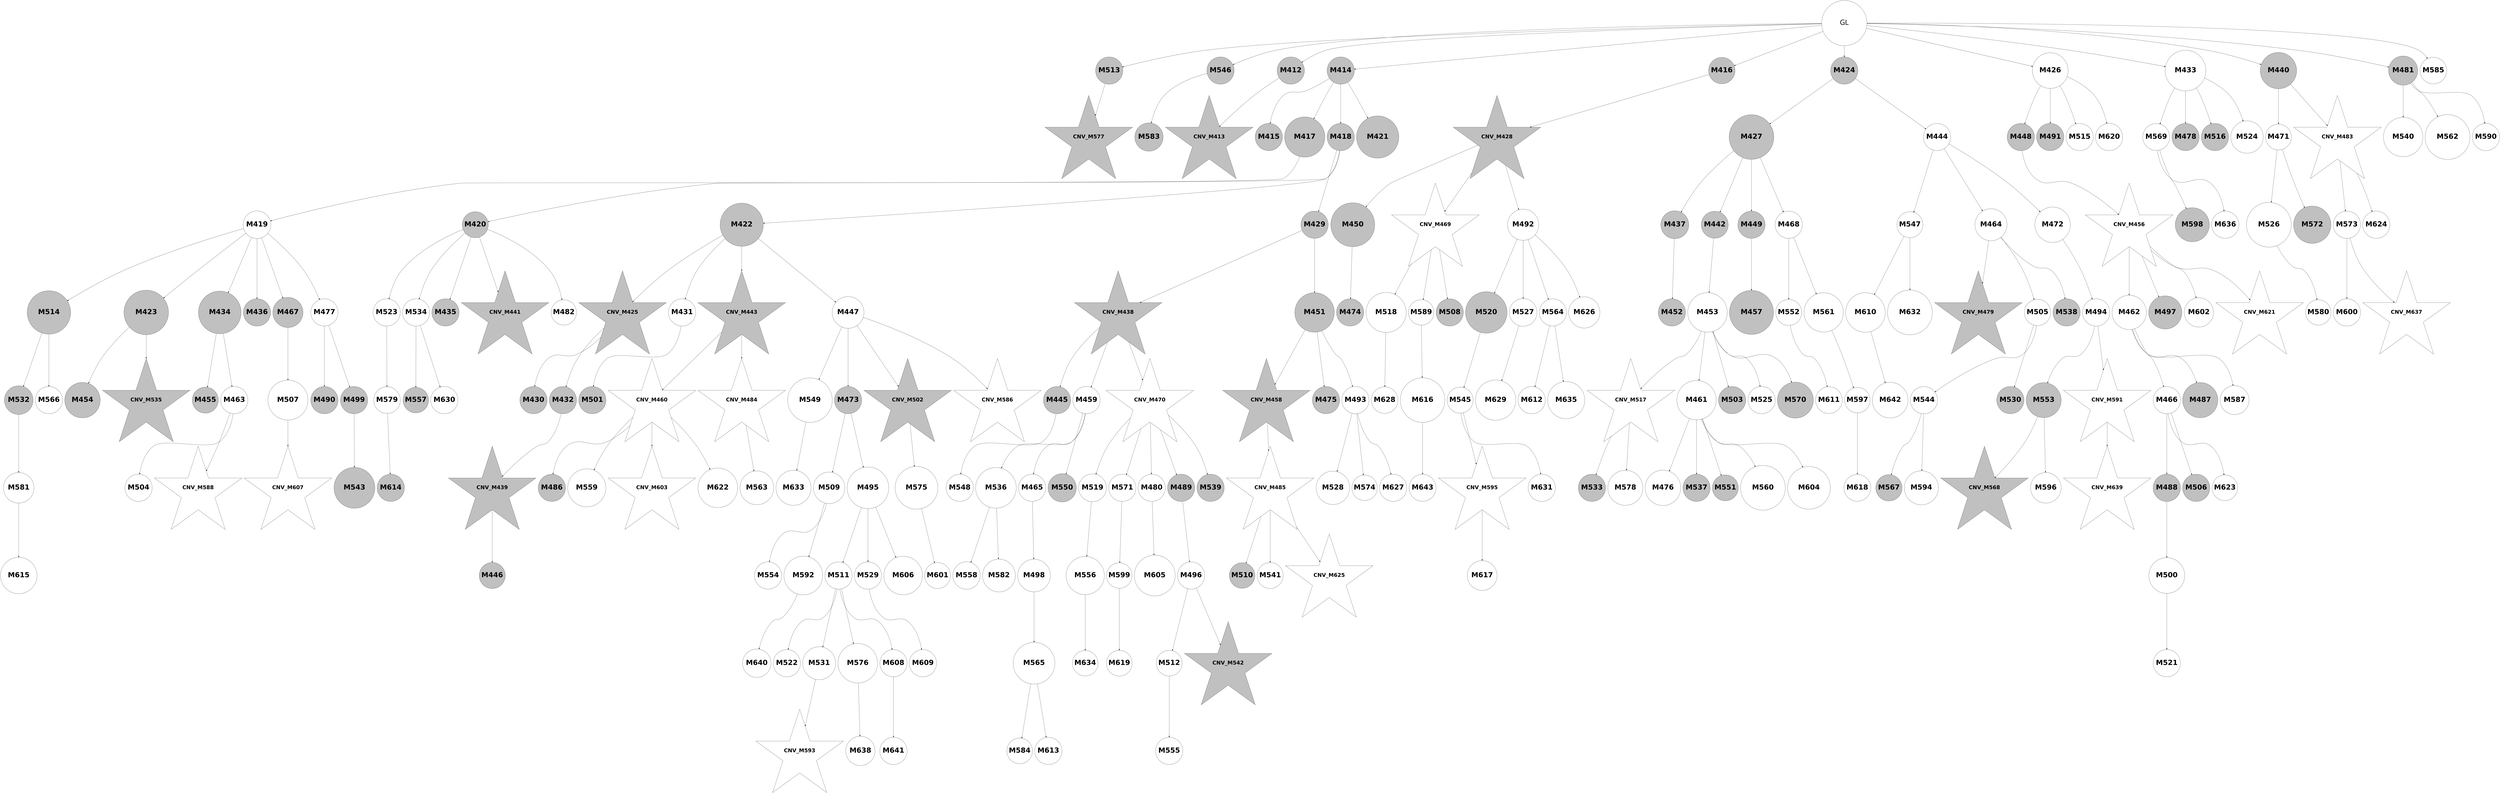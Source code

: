 digraph G { 
512 -> 557;
512 -> 595;
514 -> 525;
514 -> 534;
514 -> 579;
514 -> 611;
515 -> 558;
516 -> 580;
517 -> 535;
517 -> 569;
520 -> 536;
520 -> 581;
521 -> 631;
522 -> 559;
523 -> 548;
526 -> 582;
529 -> 583;
530 -> 632;
532 -> 612;
534 -> 596;
535 -> 584;
537 -> 560;
537 -> 633;
539 -> 561;
539 -> 585;
547 -> 570;
547 -> 597;
548 -> 598;
548 -> 634;
549 -> 586;
550 -> 613;
550 -> 635;
552 -> 636;
555 -> 614;
556 -> 571;
556 -> 599;
559 -> 637;
564 -> 600;
567 -> 615;
567 -> 638;
568 -> 587;
568 -> 616;
572 -> 601;
572 -> 639;
574 -> 602;
576 -> 603;
576 -> 640;
578 -> 604;
579 -> 641;
582 -> 617;
584 -> 618;
592 -> 619;
594 -> 642;
595 -> 643;
598 -> 620;
600 -> 621;
602 -> 622;
611 -> 644;
613 -> 645;
619 -> 646;
414 -> 415;
414 -> 417;
414 -> 419;
414 -> 427;
414 -> 429;
414 -> 436;
414 -> 443;
414 -> 484;
414 -> 516;
414 -> 549;
414 -> 588;
415 -> 416;
417 -> 418;
417 -> 420;
417 -> 421;
417 -> 424;
419 -> 431;
420 -> 422;
421 -> 423;
421 -> 425;
421 -> 432;
422 -> 426;
422 -> 437;
422 -> 439;
422 -> 470;
422 -> 480;
422 -> 517;
423 -> 438;
423 -> 444;
423 -> 485;
423 -> 526;
423 -> 537;
425 -> 428;
425 -> 434;
425 -> 446;
425 -> 450;
426 -> 457;
426 -> 538;
427 -> 430;
427 -> 447;
428 -> 433;
428 -> 435;
429 -> 451;
429 -> 494;
429 -> 518;
429 -> 623;
430 -> 440;
430 -> 445;
430 -> 452;
430 -> 471;
431 -> 453;
431 -> 472;
431 -> 495;
432 -> 441;
432 -> 454;
434 -> 504;
435 -> 442;
436 -> 481;
436 -> 519;
436 -> 527;
436 -> 572;
437 -> 458;
437 -> 466;
440 -> 455;
441 -> 448;
441 -> 462;
441 -> 473;
442 -> 449;
443 -> 474;
443 -> 486;
445 -> 456;
446 -> 463;
446 -> 487;
447 -> 467;
447 -> 475;
447 -> 550;
448 -> 551;
450 -> 476;
450 -> 505;
450 -> 552;
450 -> 589;
451 -> 459;
452 -> 460;
453 -> 477;
454 -> 461;
454 -> 478;
454 -> 496;
456 -> 464;
456 -> 506;
456 -> 520;
456 -> 528;
456 -> 573;
459 -> 465;
459 -> 500;
459 -> 605;
459 -> 624;
461 -> 488;
462 -> 468;
462 -> 539;
462 -> 553;
463 -> 489;
463 -> 562;
463 -> 606;
463 -> 625;
464 -> 479;
464 -> 540;
464 -> 554;
464 -> 563;
464 -> 607;
465 -> 469;
465 -> 490;
465 -> 590;
466 -> 507;
466 -> 591;
467 -> 482;
467 -> 508;
467 -> 541;
468 -> 501;
469 -> 491;
469 -> 509;
469 -> 626;
470 -> 510;
471 -> 555;
471 -> 564;
472 -> 511;
472 -> 521;
472 -> 592;
473 -> 483;
473 -> 492;
473 -> 522;
473 -> 542;
473 -> 574;
474 -> 529;
474 -> 575;
475 -> 497;
476 -> 498;
476 -> 512;
480 -> 493;
480 -> 502;
483 -> 608;
484 -> 543;
484 -> 565;
484 -> 593;
486 -> 576;
486 -> 627;
487 -> 566;
488 -> 513;
488 -> 544;
488 -> 628;
491 -> 503;
492 -> 499;
495 -> 523;
495 -> 530;
495 -> 567;
495 -> 629;
496 -> 531;
496 -> 577;
496 -> 630;
497 -> 556;
497 -> 594;
498 -> 514;
498 -> 532;
498 -> 609;
499 -> 515;
499 -> 545;
501 -> 568;
502 -> 546;
503 -> 524;
505 -> 578;
508 -> 533;
508 -> 547;
510 -> 610;
414 [label="GL" fontname="arial-bold" fontsize=56 width=5 height=5];
415 [shape=circle style=filled fillcolor=grey fontname="helvetica-bold" fontsize=56 label="M412" width=0.16 height=2 ];
416 [shape=star style=filled fillcolor=grey fontname="helvetica-bold" fontsize=42 label="CNV_M413"];
417 [shape=circle style=filled fillcolor=grey fontname="helvetica-bold" fontsize=56 label="M414" width=0.83 height=2 ];
418 [shape=circle style=filled fillcolor=grey fontname="helvetica-bold" fontsize=56 label="M415" width=0.22 height=2 ];
419 [shape=circle style=filled fillcolor=grey fontname="helvetica-bold" fontsize=56 label="M416" width=2.22 height=2 ];
420 [shape=circle style=filled fillcolor=grey fontname="helvetica-bold" fontsize=56 label="M417" width=4.44 height=2 ];
421 [shape=circle style=filled fillcolor=grey fontname="helvetica-bold" fontsize=56 label="M418" width=0.1 height=2 ];
422 [shape=circle style=filled fillcolor=white fontname="helvetica-bold" fontsize=56 label="M419" width=3.06 height=2 ];
423 [shape=circle style=filled fillcolor=grey fontname="helvetica-bold" fontsize=56 label="M420" width=2.39 height=2 ];
424 [shape=circle style=filled fillcolor=grey fontname="helvetica-bold" fontsize=56 label="M421" width=4.66 height=2 ];
425 [shape=circle style=filled fillcolor=grey fontname="helvetica-bold" fontsize=56 label="M422" width=4.76 height=2 ];
426 [shape=circle style=filled fillcolor=grey fontname="helvetica-bold" fontsize=56 label="M423" width=4.92 height=2 ];
427 [shape=circle style=filled fillcolor=grey fontname="helvetica-bold" fontsize=56 label="M424" width=1.97 height=2 ];
428 [shape=star style=filled fillcolor=grey fontname="helvetica-bold" fontsize=42 label="CNV_M425"];
429 [shape=circle style=filled fillcolor=white fontname="helvetica-bold" fontsize=56 label="M426" width=3.95 height=2 ];
430 [shape=circle style=filled fillcolor=grey fontname="helvetica-bold" fontsize=56 label="M427" width=4.93 height=2 ];
431 [shape=star style=filled fillcolor=grey fontname="helvetica-bold" fontsize=42 label="CNV_M428"];
432 [shape=circle style=filled fillcolor=grey fontname="helvetica-bold" fontsize=56 label="M429" width=0.21 height=2 ];
433 [shape=circle style=filled fillcolor=grey fontname="helvetica-bold" fontsize=56 label="M430" width=1.86 height=2 ];
434 [shape=circle style=filled fillcolor=white fontname="helvetica-bold" fontsize=56 label="M431" width=1.96 height=2 ];
435 [shape=circle style=filled fillcolor=grey fontname="helvetica-bold" fontsize=56 label="M432" width=0.9 height=2 ];
436 [shape=circle style=filled fillcolor=white fontname="helvetica-bold" fontsize=56 label="M433" width=4.5 height=2 ];
437 [shape=circle style=filled fillcolor=grey fontname="helvetica-bold" fontsize=56 label="M434" width=4.71 height=2 ];
438 [shape=circle style=filled fillcolor=grey fontname="helvetica-bold" fontsize=56 label="M435" width=1.73 height=2 ];
439 [shape=circle style=filled fillcolor=grey fontname="helvetica-bold" fontsize=56 label="M436" width=1.56 height=2 ];
440 [shape=circle style=filled fillcolor=grey fontname="helvetica-bold" fontsize=56 label="M437" width=3.08 height=2 ];
441 [shape=star style=filled fillcolor=grey fontname="helvetica-bold" fontsize=42 label="CNV_M438"];
442 [shape=star style=filled fillcolor=grey fontname="helvetica-bold" fontsize=42 label="CNV_M439"];
443 [shape=circle style=filled fillcolor=grey fontname="helvetica-bold" fontsize=56 label="M440" width=4.01 height=2 ];
444 [shape=star style=filled fillcolor=grey fontname="helvetica-bold" fontsize=42 label="CNV_M441"];
445 [shape=circle style=filled fillcolor=grey fontname="helvetica-bold" fontsize=56 label="M442" width=2.05 height=2 ];
446 [shape=star style=filled fillcolor=grey fontname="helvetica-bold" fontsize=42 label="CNV_M443"];
447 [shape=circle style=filled fillcolor=white fontname="helvetica-bold" fontsize=56 label="M444" width=1 height=2 ];
448 [shape=circle style=filled fillcolor=grey fontname="helvetica-bold" fontsize=56 label="M445" width=0 height=2 ];
449 [shape=circle style=filled fillcolor=grey fontname="helvetica-bold" fontsize=56 label="M446" width=2.37 height=2 ];
450 [shape=circle style=filled fillcolor=white fontname="helvetica-bold" fontsize=56 label="M447" width=3.51 height=2 ];
451 [shape=circle style=filled fillcolor=grey fontname="helvetica-bold" fontsize=56 label="M448" width=1.41 height=2 ];
452 [shape=circle style=filled fillcolor=grey fontname="helvetica-bold" fontsize=56 label="M449" width=1.68 height=2 ];
453 [shape=circle style=filled fillcolor=grey fontname="helvetica-bold" fontsize=56 label="M450" width=4.85 height=2 ];
454 [shape=circle style=filled fillcolor=grey fontname="helvetica-bold" fontsize=56 label="M451" width=4.36 height=2 ];
455 [shape=circle style=filled fillcolor=grey fontname="helvetica-bold" fontsize=56 label="M452" width=0.48 height=2 ];
456 [shape=circle style=filled fillcolor=white fontname="helvetica-bold" fontsize=56 label="M453" width=4.36 height=2 ];
457 [shape=circle style=filled fillcolor=grey fontname="helvetica-bold" fontsize=56 label="M454" width=3.92 height=2 ];
458 [shape=circle style=filled fillcolor=grey fontname="helvetica-bold" fontsize=56 label="M455" width=2.39 height=2 ];
459 [shape=star style=filled fillcolor=white fontname="helvetica-bold" fontsize=42 label="CNV_M456"];
460 [shape=circle style=filled fillcolor=grey fontname="helvetica-bold" fontsize=56 label="M457" width=4.86 height=2 ];
461 [shape=star style=filled fillcolor=grey fontname="helvetica-bold" fontsize=42 label="CNV_M458"];
462 [shape=circle style=filled fillcolor=white fontname="helvetica-bold" fontsize=56 label="M459" width=0.34 height=2 ];
463 [shape=star style=filled fillcolor=white fontname="helvetica-bold" fontsize=42 label="CNV_M460"];
464 [shape=circle style=filled fillcolor=white fontname="helvetica-bold" fontsize=56 label="M461" width=4.35 height=2 ];
465 [shape=circle style=filled fillcolor=white fontname="helvetica-bold" fontsize=56 label="M462" width=3.79 height=2 ];
466 [shape=circle style=filled fillcolor=white fontname="helvetica-bold" fontsize=56 label="M463" width=0.85 height=2 ];
467 [shape=circle style=filled fillcolor=white fontname="helvetica-bold" fontsize=56 label="M464" width=3.54 height=2 ];
468 [shape=circle style=filled fillcolor=white fontname="helvetica-bold" fontsize=56 label="M465" width=0.26 height=2 ];
469 [shape=circle style=filled fillcolor=white fontname="helvetica-bold" fontsize=56 label="M466" width=1.44 height=2 ];
470 [shape=circle style=filled fillcolor=grey fontname="helvetica-bold" fontsize=56 label="M467" width=3.34 height=2 ];
471 [shape=circle style=filled fillcolor=white fontname="helvetica-bold" fontsize=56 label="M468" width=1.28 height=2 ];
472 [shape=star style=filled fillcolor=white fontname="helvetica-bold" fontsize=42 label="CNV_M469"];
473 [shape=star style=filled fillcolor=white fontname="helvetica-bold" fontsize=42 label="CNV_M470"];
474 [shape=circle style=filled fillcolor=white fontname="helvetica-bold" fontsize=56 label="M471" width=2.48 height=2 ];
475 [shape=circle style=filled fillcolor=white fontname="helvetica-bold" fontsize=56 label="M472" width=3.92 height=2 ];
476 [shape=circle style=filled fillcolor=grey fontname="helvetica-bold" fontsize=56 label="M473" width=1.58 height=2 ];
477 [shape=circle style=filled fillcolor=grey fontname="helvetica-bold" fontsize=56 label="M474" width=0.65 height=2 ];
478 [shape=circle style=filled fillcolor=grey fontname="helvetica-bold" fontsize=56 label="M475" width=1 height=2 ];
479 [shape=circle style=filled fillcolor=white fontname="helvetica-bold" fontsize=56 label="M476" width=3.91 height=2 ];
480 [shape=circle style=filled fillcolor=white fontname="helvetica-bold" fontsize=56 label="M477" width=0.32 height=2 ];
481 [shape=circle style=filled fillcolor=grey fontname="helvetica-bold" fontsize=56 label="M478" width=0.85 height=2 ];
482 [shape=star style=filled fillcolor=grey fontname="helvetica-bold" fontsize=42 label="CNV_M479"];
483 [shape=circle style=filled fillcolor=white fontname="helvetica-bold" fontsize=56 label="M480" width=0.41 height=2 ];
484 [shape=circle style=filled fillcolor=grey fontname="helvetica-bold" fontsize=56 label="M481" width=3.22 height=2 ];
485 [shape=circle style=filled fillcolor=white fontname="helvetica-bold" fontsize=56 label="M482" width=2.78 height=2 ];
486 [shape=star style=filled fillcolor=white fontname="helvetica-bold" fontsize=42 label="CNV_M483"];
487 [shape=star style=filled fillcolor=white fontname="helvetica-bold" fontsize=42 label="CNV_M484"];
488 [shape=star style=filled fillcolor=white fontname="helvetica-bold" fontsize=42 label="CNV_M485"];
489 [shape=circle style=filled fillcolor=grey fontname="helvetica-bold" fontsize=56 label="M486" width=0.58 height=2 ];
490 [shape=circle style=filled fillcolor=grey fontname="helvetica-bold" fontsize=56 label="M487" width=3.89 height=2 ];
491 [shape=circle style=filled fillcolor=grey fontname="helvetica-bold" fontsize=56 label="M488" width=0.54 height=2 ];
492 [shape=circle style=filled fillcolor=grey fontname="helvetica-bold" fontsize=56 label="M489" width=1.27 height=2 ];
493 [shape=circle style=filled fillcolor=grey fontname="helvetica-bold" fontsize=56 label="M490" width=1.15 height=2 ];
494 [shape=circle style=filled fillcolor=grey fontname="helvetica-bold" fontsize=56 label="M491" width=0.88 height=2 ];
495 [shape=circle style=filled fillcolor=white fontname="helvetica-bold" fontsize=56 label="M492" width=3.44 height=2 ];
496 [shape=circle style=filled fillcolor=white fontname="helvetica-bold" fontsize=56 label="M493" width=1.8 height=2 ];
497 [shape=circle style=filled fillcolor=white fontname="helvetica-bold" fontsize=56 label="M494" width=3.01 height=2 ];
498 [shape=circle style=filled fillcolor=white fontname="helvetica-bold" fontsize=56 label="M495" width=4.6 height=2 ];
499 [shape=circle style=filled fillcolor=white fontname="helvetica-bold" fontsize=56 label="M496" width=1.5 height=2 ];
500 [shape=circle style=filled fillcolor=grey fontname="helvetica-bold" fontsize=56 label="M497" width=3.66 height=2 ];
501 [shape=circle style=filled fillcolor=white fontname="helvetica-bold" fontsize=56 label="M498" width=3.61 height=2 ];
502 [shape=circle style=filled fillcolor=grey fontname="helvetica-bold" fontsize=56 label="M499" width=1.61 height=2 ];
503 [shape=circle style=filled fillcolor=white fontname="helvetica-bold" fontsize=56 label="M500" width=3.96 height=2 ];
504 [shape=circle style=filled fillcolor=grey fontname="helvetica-bold" fontsize=56 label="M501" width=1.59 height=2 ];
505 [shape=star style=filled fillcolor=grey fontname="helvetica-bold" fontsize=42 label="CNV_M502"];
506 [shape=circle style=filled fillcolor=grey fontname="helvetica-bold" fontsize=56 label="M503" width=0.6 height=2 ];
507 [shape=circle style=filled fillcolor=white fontname="helvetica-bold" fontsize=56 label="M504" width=1.07 height=2 ];
508 [shape=circle style=filled fillcolor=white fontname="helvetica-bold" fontsize=56 label="M505" width=2.26 height=2 ];
509 [shape=circle style=filled fillcolor=grey fontname="helvetica-bold" fontsize=56 label="M506" width=0.21 height=2 ];
510 [shape=circle style=filled fillcolor=white fontname="helvetica-bold" fontsize=56 label="M507" width=4.41 height=2 ];
511 [shape=circle style=filled fillcolor=grey fontname="helvetica-bold" fontsize=56 label="M508" width=0.33 height=2 ];
512 [shape=circle style=filled fillcolor=white fontname="helvetica-bold" fontsize=56 label="M509" width=3.49 height=2 ];
513 [shape=circle style=filled fillcolor=grey fontname="helvetica-bold" fontsize=56 label="M510" width=2.66 height=2 ];
514 [shape=circle style=filled fillcolor=white fontname="helvetica-bold" fontsize=56 label="M511" width=0.76 height=2 ];
515 [shape=circle style=filled fillcolor=white fontname="helvetica-bold" fontsize=56 label="M512" width=2.51 height=2 ];
516 [shape=circle style=filled fillcolor=grey fontname="helvetica-bold" fontsize=56 label="M513" width=1.36 height=2 ];
517 [shape=circle style=filled fillcolor=grey fontname="helvetica-bold" fontsize=56 label="M514" width=4.79 height=2 ];
518 [shape=circle style=filled fillcolor=white fontname="helvetica-bold" fontsize=56 label="M515" width=1.37 height=2 ];
519 [shape=circle style=filled fillcolor=grey fontname="helvetica-bold" fontsize=56 label="M516" width=0.68 height=2 ];
520 [shape=star style=filled fillcolor=white fontname="helvetica-bold" fontsize=42 label="CNV_M517"];
521 [shape=circle style=filled fillcolor=white fontname="helvetica-bold" fontsize=56 label="M518" width=4.43 height=2 ];
522 [shape=circle style=filled fillcolor=white fontname="helvetica-bold" fontsize=56 label="M519" width=3.07 height=2 ];
523 [shape=circle style=filled fillcolor=grey fontname="helvetica-bold" fontsize=56 label="M520" width=4.58 height=2 ];
524 [shape=circle style=filled fillcolor=white fontname="helvetica-bold" fontsize=56 label="M521" width=0.47 height=2 ];
525 [shape=circle style=filled fillcolor=white fontname="helvetica-bold" fontsize=56 label="M522" width=1.33 height=2 ];
526 [shape=circle style=filled fillcolor=white fontname="helvetica-bold" fontsize=56 label="M523" width=0.16 height=2 ];
527 [shape=circle style=filled fillcolor=white fontname="helvetica-bold" fontsize=56 label="M524" width=3.59 height=2 ];
528 [shape=circle style=filled fillcolor=white fontname="helvetica-bold" fontsize=56 label="M525" width=1.61 height=2 ];
529 [shape=circle style=filled fillcolor=white fontname="helvetica-bold" fontsize=56 label="M526" width=4.94 height=2 ];
530 [shape=circle style=filled fillcolor=white fontname="helvetica-bold" fontsize=56 label="M527" width=3.05 height=2 ];
531 [shape=circle style=filled fillcolor=white fontname="helvetica-bold" fontsize=56 label="M528" width=3.7 height=2 ];
532 [shape=circle style=filled fillcolor=white fontname="helvetica-bold" fontsize=56 label="M529" width=1.71 height=2 ];
533 [shape=circle style=filled fillcolor=grey fontname="helvetica-bold" fontsize=56 label="M530" width=0.82 height=2 ];
534 [shape=circle style=filled fillcolor=white fontname="helvetica-bold" fontsize=56 label="M531" width=3.64 height=2 ];
535 [shape=circle style=filled fillcolor=grey fontname="helvetica-bold" fontsize=56 label="M532" width=3.17 height=2 ];
536 [shape=circle style=filled fillcolor=grey fontname="helvetica-bold" fontsize=56 label="M533" width=1.44 height=2 ];
537 [shape=circle style=filled fillcolor=white fontname="helvetica-bold" fontsize=56 label="M534" width=1.65 height=2 ];
538 [shape=star style=filled fillcolor=grey fontname="helvetica-bold" fontsize=42 label="CNV_M535"];
539 [shape=circle style=filled fillcolor=white fontname="helvetica-bold" fontsize=56 label="M536" width=4.48 height=2 ];
540 [shape=circle style=filled fillcolor=grey fontname="helvetica-bold" fontsize=56 label="M537" width=1.23 height=2 ];
541 [shape=circle style=filled fillcolor=grey fontname="helvetica-bold" fontsize=56 label="M538" width=0.88 height=2 ];
542 [shape=circle style=filled fillcolor=grey fontname="helvetica-bold" fontsize=56 label="M539" width=1 height=2 ];
543 [shape=circle style=filled fillcolor=white fontname="helvetica-bold" fontsize=56 label="M540" width=4.35 height=2 ];
544 [shape=circle style=filled fillcolor=white fontname="helvetica-bold" fontsize=56 label="M541" width=2.39 height=2 ];
545 [shape=star style=filled fillcolor=grey fontname="helvetica-bold" fontsize=42 label="CNV_M542"];
546 [shape=circle style=filled fillcolor=grey fontname="helvetica-bold" fontsize=56 label="M543" width=4.51 height=2 ];
547 [shape=circle style=filled fillcolor=white fontname="helvetica-bold" fontsize=56 label="M544" width=0.15 height=2 ];
548 [shape=circle style=filled fillcolor=white fontname="helvetica-bold" fontsize=56 label="M545" width=2.87 height=2 ];
549 [shape=circle style=filled fillcolor=grey fontname="helvetica-bold" fontsize=56 label="M546" width=0.32 height=2 ];
550 [shape=circle style=filled fillcolor=white fontname="helvetica-bold" fontsize=56 label="M547" width=2.43 height=2 ];
551 [shape=circle style=filled fillcolor=white fontname="helvetica-bold" fontsize=56 label="M548" width=0.07 height=2 ];
552 [shape=circle style=filled fillcolor=white fontname="helvetica-bold" fontsize=56 label="M549" width=4.92 height=2 ];
553 [shape=circle style=filled fillcolor=grey fontname="helvetica-bold" fontsize=56 label="M550" width=3.13 height=2 ];
554 [shape=circle style=filled fillcolor=grey fontname="helvetica-bold" fontsize=56 label="M551" width=2.45 height=2 ];
555 [shape=circle style=filled fillcolor=white fontname="helvetica-bold" fontsize=56 label="M552" width=2.39 height=2 ];
556 [shape=circle style=filled fillcolor=grey fontname="helvetica-bold" fontsize=56 label="M553" width=3.86 height=2 ];
557 [shape=circle style=filled fillcolor=white fontname="helvetica-bold" fontsize=56 label="M554" width=1.48 height=2 ];
558 [shape=circle style=filled fillcolor=white fontname="helvetica-bold" fontsize=56 label="M555" width=0.61 height=2 ];
559 [shape=circle style=filled fillcolor=white fontname="helvetica-bold" fontsize=56 label="M556" width=4.22 height=2 ];
560 [shape=circle style=filled fillcolor=grey fontname="helvetica-bold" fontsize=56 label="M557" width=2.71 height=2 ];
561 [shape=circle style=filled fillcolor=white fontname="helvetica-bold" fontsize=56 label="M558" width=3.03 height=2 ];
562 [shape=circle style=filled fillcolor=white fontname="helvetica-bold" fontsize=56 label="M559" width=4.21 height=2 ];
563 [shape=circle style=filled fillcolor=white fontname="helvetica-bold" fontsize=56 label="M560" width=4.95 height=2 ];
564 [shape=circle style=filled fillcolor=white fontname="helvetica-bold" fontsize=56 label="M561" width=4.35 height=2 ];
565 [shape=circle style=filled fillcolor=white fontname="helvetica-bold" fontsize=56 label="M562" width=4.96 height=2 ];
566 [shape=circle style=filled fillcolor=white fontname="helvetica-bold" fontsize=56 label="M563" width=3.73 height=2 ];
567 [shape=circle style=filled fillcolor=white fontname="helvetica-bold" fontsize=56 label="M564" width=2.03 height=2 ];
568 [shape=circle style=filled fillcolor=white fontname="helvetica-bold" fontsize=56 label="M565" width=4.61 height=2 ];
569 [shape=circle style=filled fillcolor=white fontname="helvetica-bold" fontsize=56 label="M566" width=1.29 height=2 ];
570 [shape=circle style=filled fillcolor=grey fontname="helvetica-bold" fontsize=56 label="M567" width=2.25 height=2 ];
571 [shape=star style=filled fillcolor=grey fontname="helvetica-bold" fontsize=42 label="CNV_M568"];
572 [shape=circle style=filled fillcolor=white fontname="helvetica-bold" fontsize=56 label="M569" width=2.97 height=2 ];
573 [shape=circle style=filled fillcolor=grey fontname="helvetica-bold" fontsize=56 label="M570" width=3.97 height=2 ];
574 [shape=circle style=filled fillcolor=white fontname="helvetica-bold" fontsize=56 label="M571" width=1.69 height=2 ];
575 [shape=circle style=filled fillcolor=grey fontname="helvetica-bold" fontsize=56 label="M572" width=4.13 height=2 ];
576 [shape=circle style=filled fillcolor=white fontname="helvetica-bold" fontsize=56 label="M573" width=0.19 height=2 ];
577 [shape=circle style=filled fillcolor=white fontname="helvetica-bold" fontsize=56 label="M574" width=2.73 height=2 ];
578 [shape=circle style=filled fillcolor=white fontname="helvetica-bold" fontsize=56 label="M575" width=4.72 height=2 ];
579 [shape=circle style=filled fillcolor=white fontname="helvetica-bold" fontsize=56 label="M576" width=4.37 height=2 ];
580 [shape=star style=filled fillcolor=grey fontname="helvetica-bold" fontsize=42 label="CNV_M577"];
581 [shape=circle style=filled fillcolor=white fontname="helvetica-bold" fontsize=56 label="M578" width=3.88 height=2 ];
582 [shape=circle style=filled fillcolor=white fontname="helvetica-bold" fontsize=56 label="M579" width=2.17 height=2 ];
583 [shape=circle style=filled fillcolor=white fontname="helvetica-bold" fontsize=56 label="M580" width=2.79 height=2 ];
584 [shape=circle style=filled fillcolor=white fontname="helvetica-bold" fontsize=56 label="M581" width=3.37 height=2 ];
585 [shape=circle style=filled fillcolor=white fontname="helvetica-bold" fontsize=56 label="M582" width=3.63 height=2 ];
586 [shape=circle style=filled fillcolor=grey fontname="helvetica-bold" fontsize=56 label="M583" width=3.13 height=2 ];
587 [shape=circle style=filled fillcolor=white fontname="helvetica-bold" fontsize=56 label="M584" width=2.84 height=2 ];
588 [shape=circle style=filled fillcolor=white fontname="helvetica-bold" fontsize=56 label="M585" width=2.17 height=2 ];
589 [shape=star style=filled fillcolor=white fontname="helvetica-bold" fontsize=42 label="CNV_M586"];
590 [shape=circle style=filled fillcolor=white fontname="helvetica-bold" fontsize=56 label="M587" width=3.19 height=2 ];
591 [shape=star style=filled fillcolor=white fontname="helvetica-bold" fontsize=42 label="CNV_M588"];
592 [shape=circle style=filled fillcolor=white fontname="helvetica-bold" fontsize=56 label="M589" width=2.74 height=2 ];
593 [shape=circle style=filled fillcolor=white fontname="helvetica-bold" fontsize=56 label="M590" width=1.78 height=2 ];
594 [shape=star style=filled fillcolor=white fontname="helvetica-bold" fontsize=42 label="CNV_M591"];
595 [shape=circle style=filled fillcolor=white fontname="helvetica-bold" fontsize=56 label="M592" width=4.28 height=2 ];
596 [shape=star style=filled fillcolor=white fontname="helvetica-bold" fontsize=42 label="CNV_M593"];
597 [shape=circle style=filled fillcolor=white fontname="helvetica-bold" fontsize=56 label="M594" width=3.76 height=2 ];
598 [shape=star style=filled fillcolor=white fontname="helvetica-bold" fontsize=42 label="CNV_M595"];
599 [shape=circle style=filled fillcolor=white fontname="helvetica-bold" fontsize=56 label="M596" width=3.38 height=2 ];
600 [shape=circle style=filled fillcolor=white fontname="helvetica-bold" fontsize=56 label="M597" width=2.73 height=2 ];
601 [shape=circle style=filled fillcolor=grey fontname="helvetica-bold" fontsize=56 label="M598" width=3.77 height=2 ];
602 [shape=circle style=filled fillcolor=white fontname="helvetica-bold" fontsize=56 label="M599" width=2.66 height=2 ];
603 [shape=circle style=filled fillcolor=white fontname="helvetica-bold" fontsize=56 label="M600" width=3.01 height=2 ];
604 [shape=circle style=filled fillcolor=white fontname="helvetica-bold" fontsize=56 label="M601" width=2.45 height=2 ];
605 [shape=circle style=filled fillcolor=white fontname="helvetica-bold" fontsize=56 label="M602" width=3.23 height=2 ];
606 [shape=star style=filled fillcolor=white fontname="helvetica-bold" fontsize=42 label="CNV_M603"];
607 [shape=circle style=filled fillcolor=white fontname="helvetica-bold" fontsize=56 label="M604" width=4.72 height=2 ];
608 [shape=circle style=filled fillcolor=white fontname="helvetica-bold" fontsize=56 label="M605" width=4.52 height=2 ];
609 [shape=circle style=filled fillcolor=white fontname="helvetica-bold" fontsize=56 label="M606" width=4.27 height=2 ];
610 [shape=star style=filled fillcolor=white fontname="helvetica-bold" fontsize=42 label="CNV_M607"];
611 [shape=circle style=filled fillcolor=white fontname="helvetica-bold" fontsize=56 label="M608" width=1.21 height=2 ];
612 [shape=circle style=filled fillcolor=white fontname="helvetica-bold" fontsize=56 label="M609" width=0.92 height=2 ];
613 [shape=circle style=filled fillcolor=white fontname="helvetica-bold" fontsize=56 label="M610" width=4.38 height=2 ];
614 [shape=circle style=filled fillcolor=white fontname="helvetica-bold" fontsize=56 label="M611" width=2.11 height=2 ];
615 [shape=circle style=filled fillcolor=white fontname="helvetica-bold" fontsize=56 label="M612" width=0.95 height=2 ];
616 [shape=circle style=filled fillcolor=white fontname="helvetica-bold" fontsize=56 label="M613" width=0.48 height=2 ];
617 [shape=circle style=filled fillcolor=grey fontname="helvetica-bold" fontsize=56 label="M614" width=1.64 height=2 ];
618 [shape=circle style=filled fillcolor=white fontname="helvetica-bold" fontsize=56 label="M615" width=4.03 height=2 ];
619 [shape=circle style=filled fillcolor=white fontname="helvetica-bold" fontsize=56 label="M616" width=4.93 height=2 ];
620 [shape=circle style=filled fillcolor=white fontname="helvetica-bold" fontsize=56 label="M617" width=3.29 height=2 ];
621 [shape=circle style=filled fillcolor=white fontname="helvetica-bold" fontsize=56 label="M618" width=2.09 height=2 ];
622 [shape=circle style=filled fillcolor=white fontname="helvetica-bold" fontsize=56 label="M619" width=2.85 height=2 ];
623 [shape=circle style=filled fillcolor=white fontname="helvetica-bold" fontsize=56 label="M620" width=0.11 height=2 ];
624 [shape=star style=filled fillcolor=white fontname="helvetica-bold" fontsize=42 label="CNV_M621"];
625 [shape=circle style=filled fillcolor=white fontname="helvetica-bold" fontsize=56 label="M622" width=4.38 height=2 ];
626 [shape=circle style=filled fillcolor=white fontname="helvetica-bold" fontsize=56 label="M623" width=2.6 height=2 ];
627 [shape=circle style=filled fillcolor=white fontname="helvetica-bold" fontsize=56 label="M624" width=0.19 height=2 ];
628 [shape=star style=filled fillcolor=white fontname="helvetica-bold" fontsize=42 label="CNV_M625"];
629 [shape=circle style=filled fillcolor=white fontname="helvetica-bold" fontsize=56 label="M626" width=3.46 height=2 ];
630 [shape=circle style=filled fillcolor=white fontname="helvetica-bold" fontsize=56 label="M627" width=1.94 height=2 ];
631 [shape=circle style=filled fillcolor=white fontname="helvetica-bold" fontsize=56 label="M628" width=2.95 height=2 ];
632 [shape=circle style=filled fillcolor=white fontname="helvetica-bold" fontsize=56 label="M629" width=4.46 height=2 ];
633 [shape=circle style=filled fillcolor=white fontname="helvetica-bold" fontsize=56 label="M630" width=1.18 height=2 ];
634 [shape=circle style=filled fillcolor=white fontname="helvetica-bold" fontsize=56 label="M631" width=0.48 height=2 ];
635 [shape=circle style=filled fillcolor=white fontname="helvetica-bold" fontsize=56 label="M632" width=4.94 height=2 ];
636 [shape=circle style=filled fillcolor=white fontname="helvetica-bold" fontsize=56 label="M633" width=3.88 height=2 ];
637 [shape=circle style=filled fillcolor=white fontname="helvetica-bold" fontsize=56 label="M634" width=2.61 height=2 ];
638 [shape=circle style=filled fillcolor=white fontname="helvetica-bold" fontsize=56 label="M635" width=4.11 height=2 ];
639 [shape=circle style=filled fillcolor=white fontname="helvetica-bold" fontsize=56 label="M636" width=0.85 height=2 ];
640 [shape=star style=filled fillcolor=white fontname="helvetica-bold" fontsize=42 label="CNV_M637"];
641 [shape=circle style=filled fillcolor=white fontname="helvetica-bold" fontsize=56 label="M638" width=3.24 height=2 ];
642 [shape=star style=filled fillcolor=white fontname="helvetica-bold" fontsize=42 label="CNV_M639"];
643 [shape=circle style=filled fillcolor=white fontname="helvetica-bold" fontsize=56 label="M640" width=3.14 height=2 ];
644 [shape=circle style=filled fillcolor=white fontname="helvetica-bold" fontsize=56 label="M641" width=0.56 height=2 ];
645 [shape=circle style=filled fillcolor=white fontname="helvetica-bold" fontsize=56 label="M642" width=3.95 height=2 ];
646 [shape=circle style=filled fillcolor=white fontname="helvetica-bold" fontsize=56 label="M643" width=2.99 height=2 ];
}
